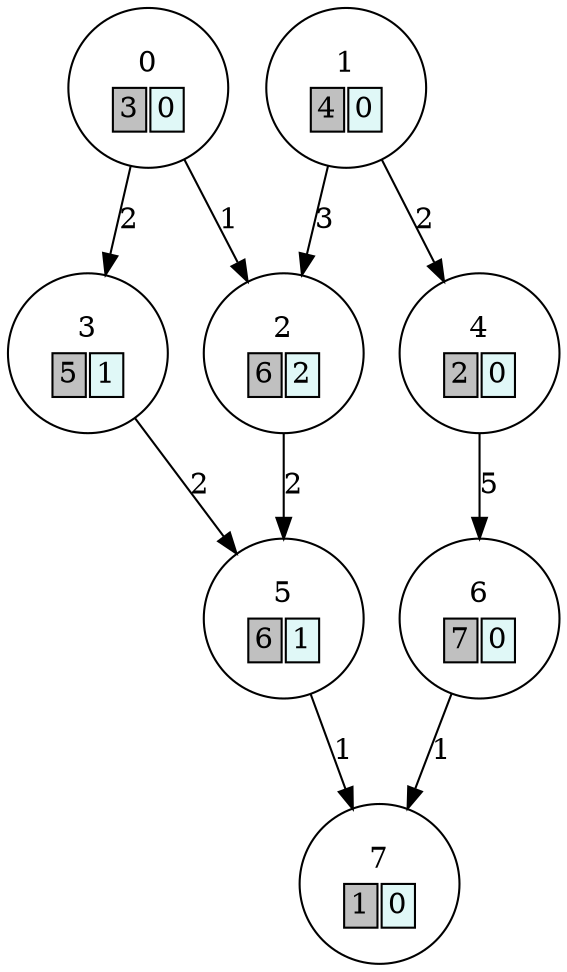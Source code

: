 digraph przykladowy_4 {
graph [page="11.7,8.3"];
0 -> 2 [label="1"];
0 -> 3 [label="2"];
1 -> 2 [label="3"];
1 -> 4 [label="2"];
2 -> 5 [label="2"];
3 -> 5 [label="2"];
4 -> 6 [label="5"];
5 -> 7 [label="1"];
6 -> 7 [label="1"];
0 [label=<<TABLE border="0"><TR><TD colspan="2">0</TD></TR><TR><TD border="1" bgcolor="grey">3</TD><TD border="1" bgcolor="#E0F8F7">0</TD></TR></TABLE>>];
1 [label=<<TABLE border="0"><TR><TD colspan="2">1</TD></TR><TR><TD border="1" bgcolor="grey">4</TD><TD border="1" bgcolor="#E0F8F7">0</TD></TR></TABLE>>];
2 [label=<<TABLE border="0"><TR><TD colspan="2">2</TD></TR><TR><TD border="1" bgcolor="grey">6</TD><TD border="1" bgcolor="#E0F8F7">2</TD></TR></TABLE>>];
3 [label=<<TABLE border="0"><TR><TD colspan="2">3</TD></TR><TR><TD border="1" bgcolor="grey">5</TD><TD border="1" bgcolor="#E0F8F7">1</TD></TR></TABLE>>];
4 [label=<<TABLE border="0"><TR><TD colspan="2">4</TD></TR><TR><TD border="1" bgcolor="grey">2</TD><TD border="1" bgcolor="#E0F8F7">0</TD></TR></TABLE>>];
5 [label=<<TABLE border="0"><TR><TD colspan="2">5</TD></TR><TR><TD border="1" bgcolor="grey">6</TD><TD border="1" bgcolor="#E0F8F7">1</TD></TR></TABLE>>];
6 [label=<<TABLE border="0"><TR><TD colspan="2">6</TD></TR><TR><TD border="1" bgcolor="grey">7</TD><TD border="1" bgcolor="#E0F8F7">0</TD></TR></TABLE>>];
7 [label=<<TABLE border="0"><TR><TD colspan="2">7</TD></TR><TR><TD border="1" bgcolor="grey">1</TD><TD border="1" bgcolor="#E0F8F7">0</TD></TR></TABLE>>];
}

